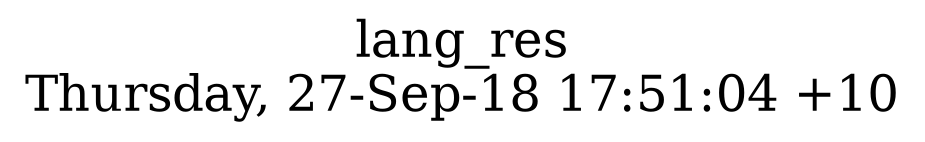 digraph G {
fontsize="24";
label="lang_res\nThursday, 27-Sep-18 17:51:04 +10";
nojustify=true;
ordering=out;
rankdir=LR;
size="30";
}
